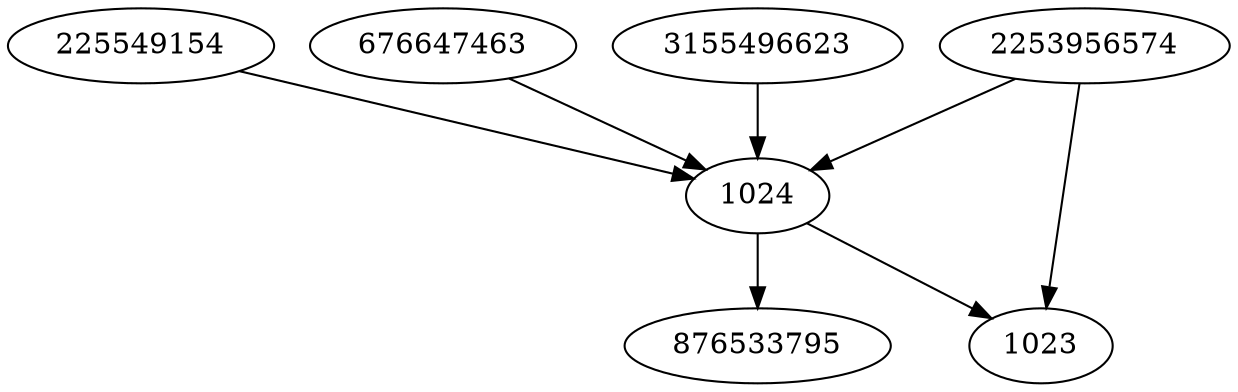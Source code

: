 strict digraph  {
1024;
225549154;
876533795;
676647463;
3155496623;
2253956574;
1023;
1024 -> 876533795;
1024 -> 1023;
225549154 -> 1024;
676647463 -> 1024;
3155496623 -> 1024;
2253956574 -> 1023;
2253956574 -> 1024;
}
